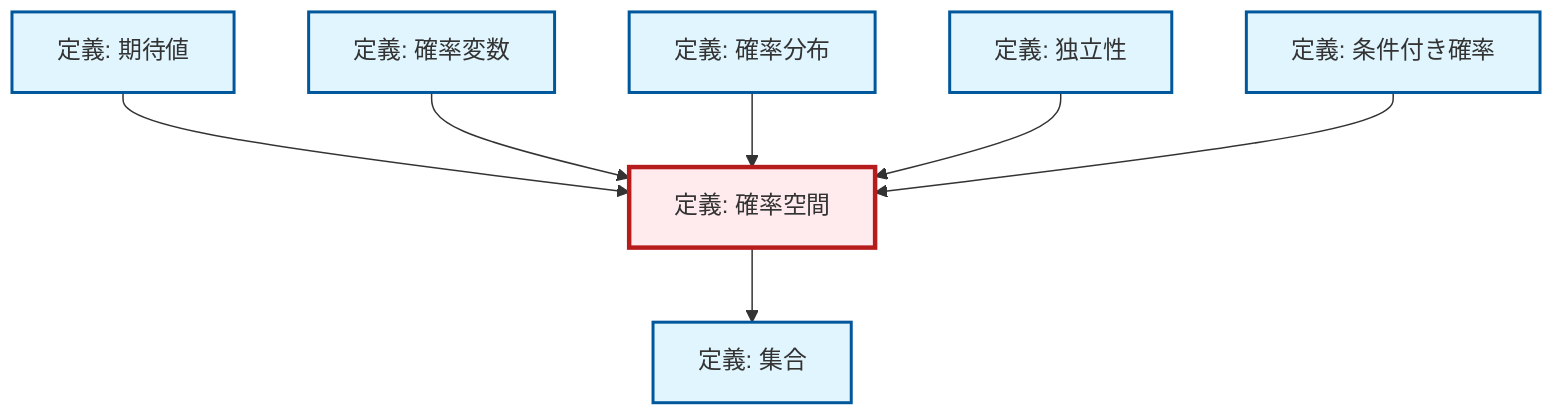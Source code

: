 graph TD
    classDef definition fill:#e1f5fe,stroke:#01579b,stroke-width:2px
    classDef theorem fill:#f3e5f5,stroke:#4a148c,stroke-width:2px
    classDef axiom fill:#fff3e0,stroke:#e65100,stroke-width:2px
    classDef example fill:#e8f5e9,stroke:#1b5e20,stroke-width:2px
    classDef current fill:#ffebee,stroke:#b71c1c,stroke-width:3px
    def-probability-space["定義: 確率空間"]:::definition
    def-probability-distribution["定義: 確率分布"]:::definition
    def-expectation["定義: 期待値"]:::definition
    def-random-variable["定義: 確率変数"]:::definition
    def-set["定義: 集合"]:::definition
    def-conditional-probability["定義: 条件付き確率"]:::definition
    def-independence["定義: 独立性"]:::definition
    def-expectation --> def-probability-space
    def-random-variable --> def-probability-space
    def-probability-distribution --> def-probability-space
    def-probability-space --> def-set
    def-independence --> def-probability-space
    def-conditional-probability --> def-probability-space
    class def-probability-space current